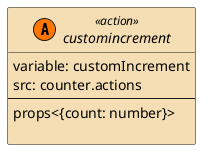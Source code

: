 @startuml customincrement

set namespaceSeparator ::
skinparam class {
    BackgroundColor<<listen>> HoneyDew
    BackgroundColor<<action>> Wheat
    BackgroundColor<<dispatch>> Technology
}

interface "customincrement" << (A,#FF7700) action >> {
            variable: customIncrement
            src: counter.actions
            --
            props<{count: number}>

        }

         

@enduml
